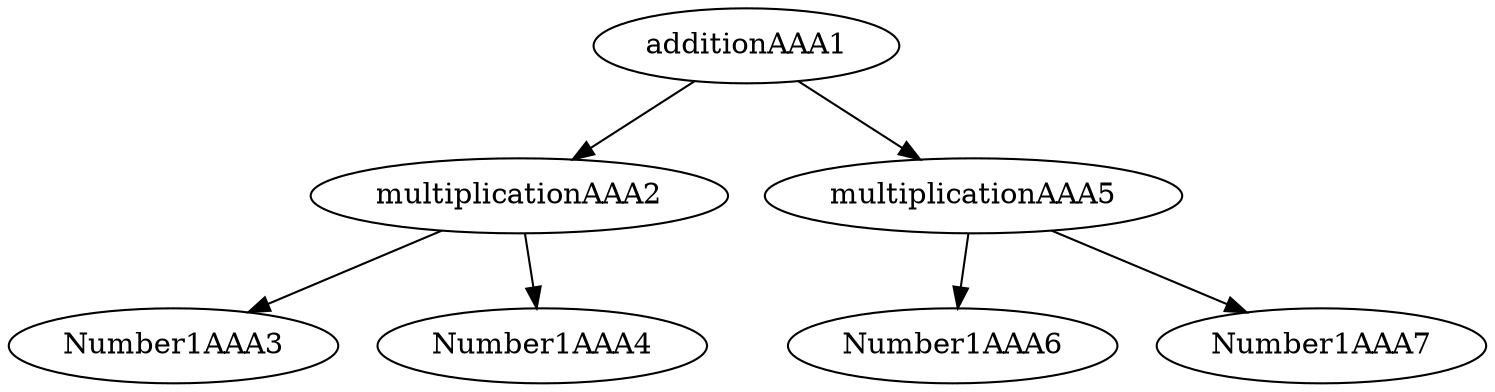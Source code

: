 digraph task1 {
	additionAAA1 -> multiplicationAAA2 -> Number1AAA3;
	multiplicationAAA2 -> Number1AAA4;
	additionAAA1 -> multiplicationAAA5 -> Number1AAA6;
	multiplicationAAA5 -> Number1AAA7
}